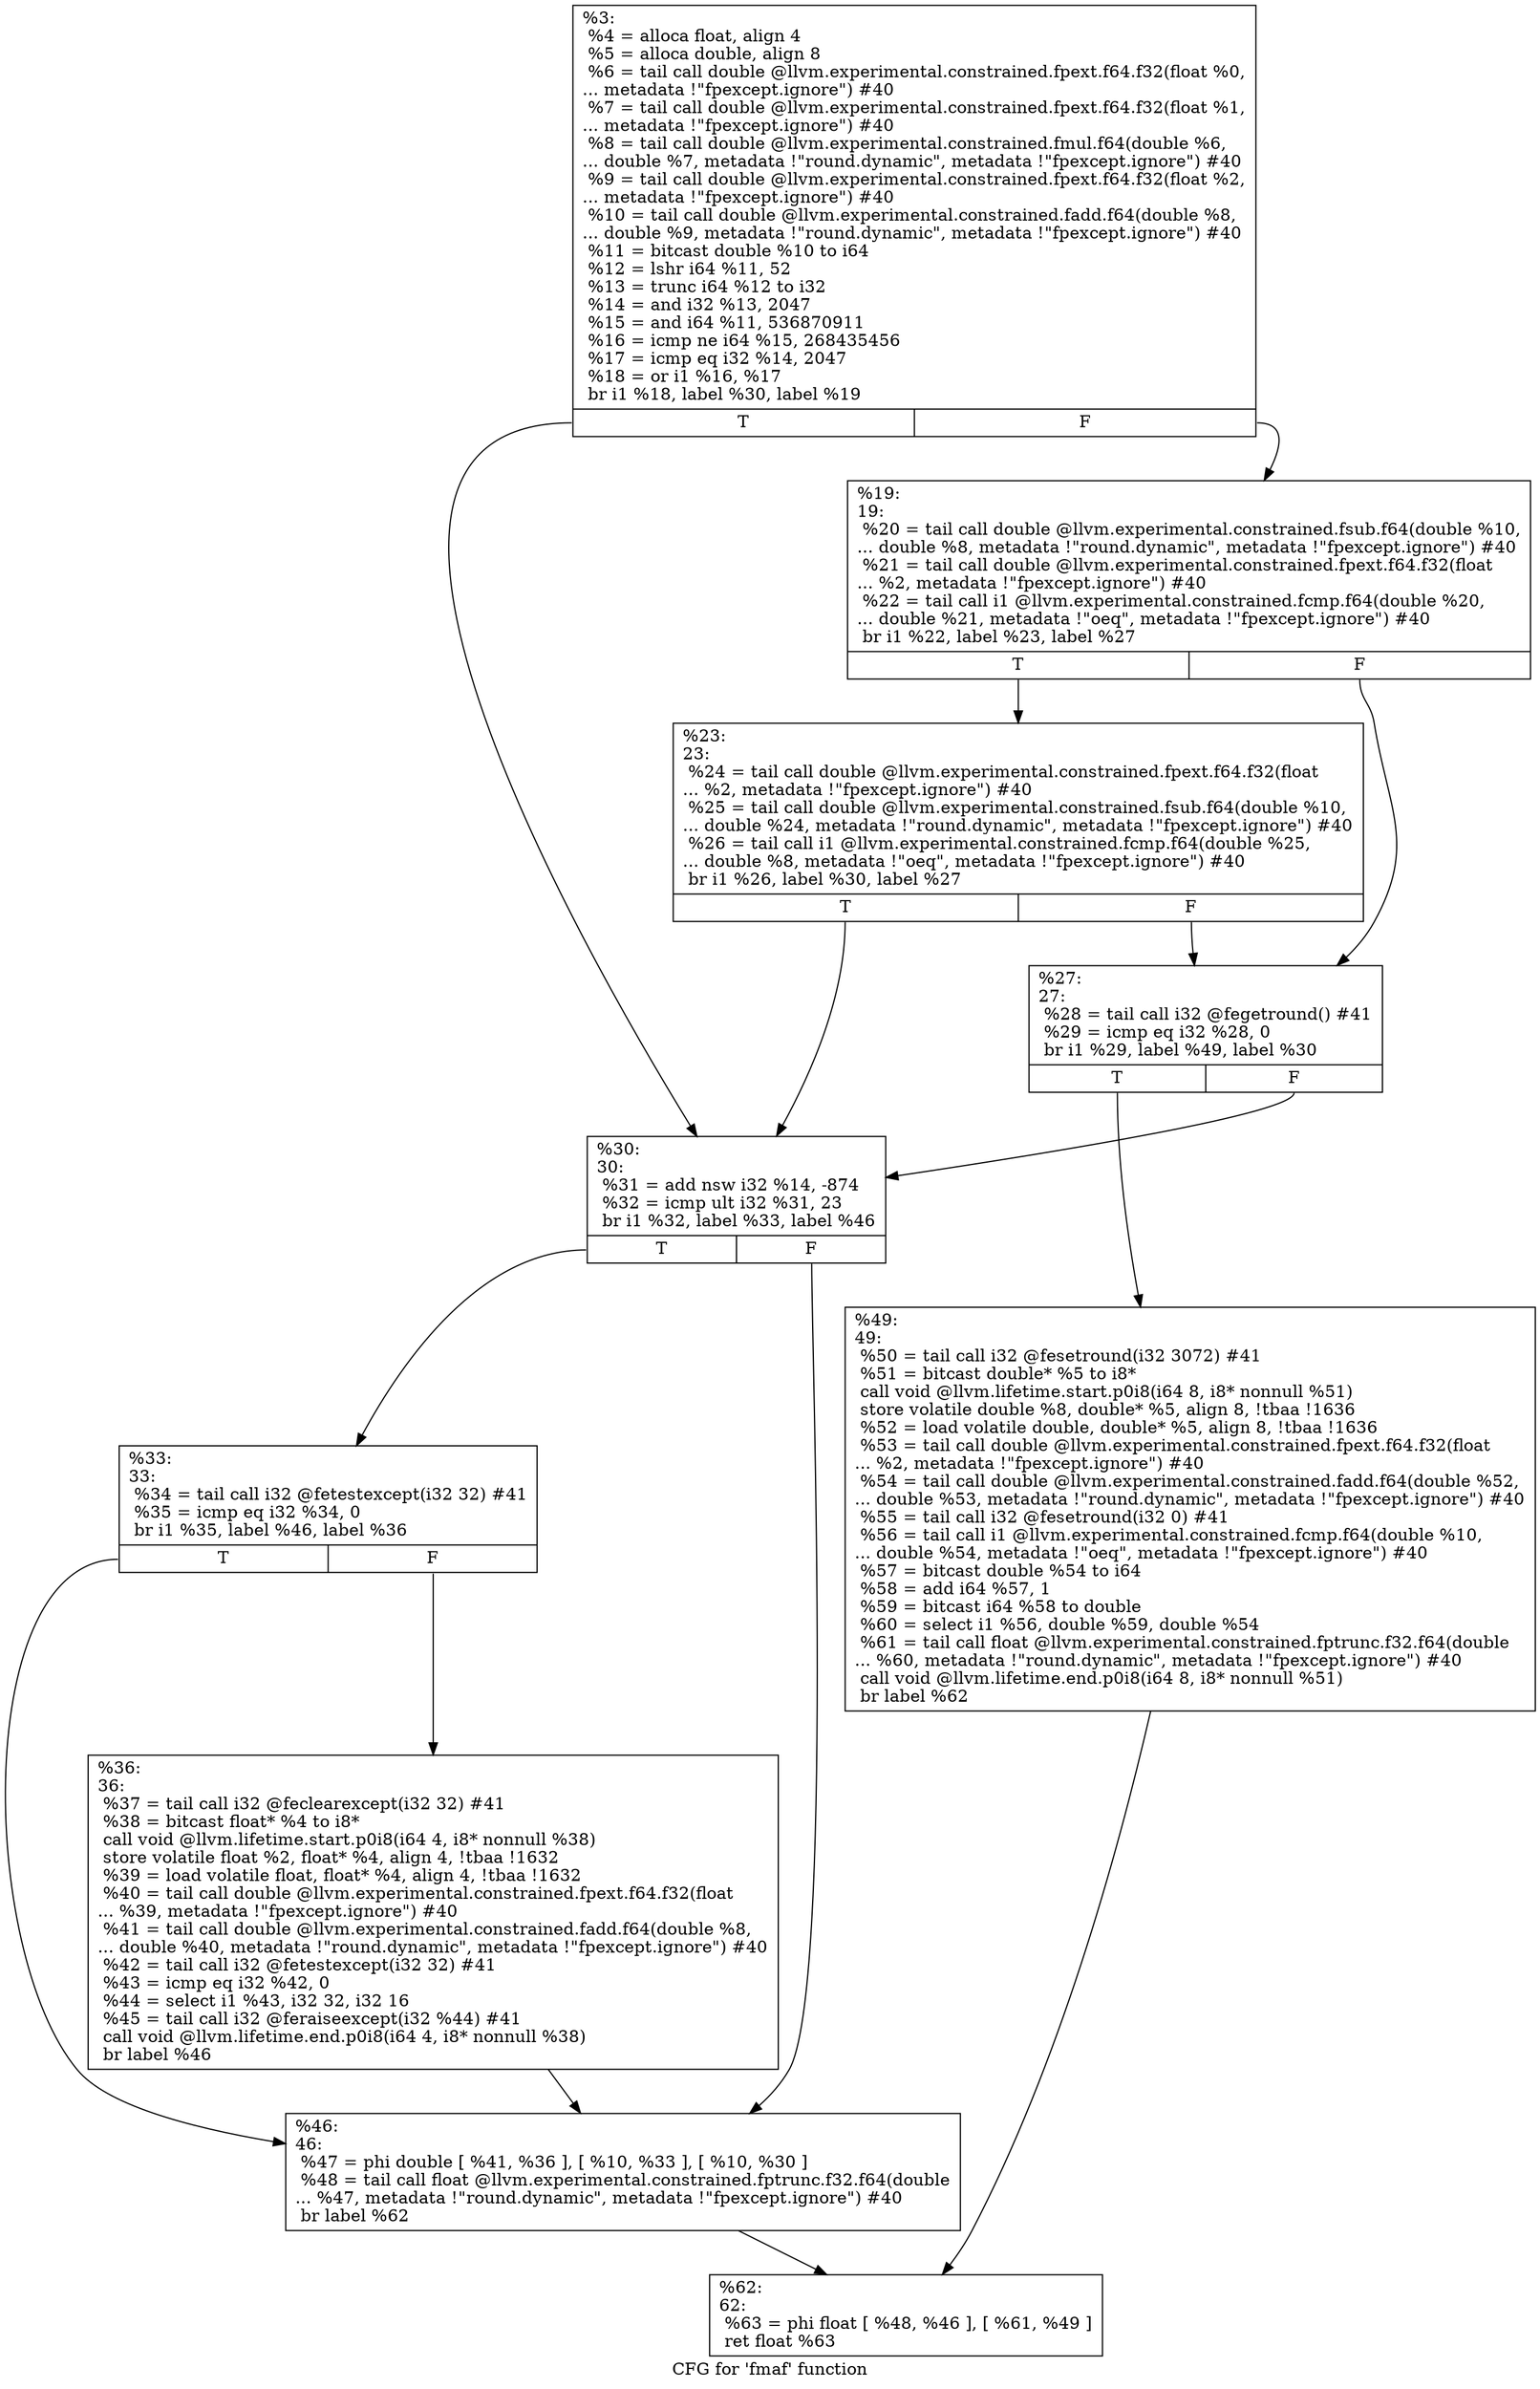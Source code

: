 digraph "CFG for 'fmaf' function" {
	label="CFG for 'fmaf' function";

	Node0x1fb29e0 [shape=record,label="{%3:\l  %4 = alloca float, align 4\l  %5 = alloca double, align 8\l  %6 = tail call double @llvm.experimental.constrained.fpext.f64.f32(float %0,\l... metadata !\"fpexcept.ignore\") #40\l  %7 = tail call double @llvm.experimental.constrained.fpext.f64.f32(float %1,\l... metadata !\"fpexcept.ignore\") #40\l  %8 = tail call double @llvm.experimental.constrained.fmul.f64(double %6,\l... double %7, metadata !\"round.dynamic\", metadata !\"fpexcept.ignore\") #40\l  %9 = tail call double @llvm.experimental.constrained.fpext.f64.f32(float %2,\l... metadata !\"fpexcept.ignore\") #40\l  %10 = tail call double @llvm.experimental.constrained.fadd.f64(double %8,\l... double %9, metadata !\"round.dynamic\", metadata !\"fpexcept.ignore\") #40\l  %11 = bitcast double %10 to i64\l  %12 = lshr i64 %11, 52\l  %13 = trunc i64 %12 to i32\l  %14 = and i32 %13, 2047\l  %15 = and i64 %11, 536870911\l  %16 = icmp ne i64 %15, 268435456\l  %17 = icmp eq i32 %14, 2047\l  %18 = or i1 %16, %17\l  br i1 %18, label %30, label %19\l|{<s0>T|<s1>F}}"];
	Node0x1fb29e0:s0 -> Node0x1fb3810;
	Node0x1fb29e0:s1 -> Node0x1fb3720;
	Node0x1fb3720 [shape=record,label="{%19:\l19:                                               \l  %20 = tail call double @llvm.experimental.constrained.fsub.f64(double %10,\l... double %8, metadata !\"round.dynamic\", metadata !\"fpexcept.ignore\") #40\l  %21 = tail call double @llvm.experimental.constrained.fpext.f64.f32(float\l... %2, metadata !\"fpexcept.ignore\") #40\l  %22 = tail call i1 @llvm.experimental.constrained.fcmp.f64(double %20,\l... double %21, metadata !\"oeq\", metadata !\"fpexcept.ignore\") #40\l  br i1 %22, label %23, label %27\l|{<s0>T|<s1>F}}"];
	Node0x1fb3720:s0 -> Node0x1fb3770;
	Node0x1fb3720:s1 -> Node0x1fb37c0;
	Node0x1fb3770 [shape=record,label="{%23:\l23:                                               \l  %24 = tail call double @llvm.experimental.constrained.fpext.f64.f32(float\l... %2, metadata !\"fpexcept.ignore\") #40\l  %25 = tail call double @llvm.experimental.constrained.fsub.f64(double %10,\l... double %24, metadata !\"round.dynamic\", metadata !\"fpexcept.ignore\") #40\l  %26 = tail call i1 @llvm.experimental.constrained.fcmp.f64(double %25,\l... double %8, metadata !\"oeq\", metadata !\"fpexcept.ignore\") #40\l  br i1 %26, label %30, label %27\l|{<s0>T|<s1>F}}"];
	Node0x1fb3770:s0 -> Node0x1fb3810;
	Node0x1fb3770:s1 -> Node0x1fb37c0;
	Node0x1fb37c0 [shape=record,label="{%27:\l27:                                               \l  %28 = tail call i32 @fegetround() #41\l  %29 = icmp eq i32 %28, 0\l  br i1 %29, label %49, label %30\l|{<s0>T|<s1>F}}"];
	Node0x1fb37c0:s0 -> Node0x1fb3950;
	Node0x1fb37c0:s1 -> Node0x1fb3810;
	Node0x1fb3810 [shape=record,label="{%30:\l30:                                               \l  %31 = add nsw i32 %14, -874\l  %32 = icmp ult i32 %31, 23\l  br i1 %32, label %33, label %46\l|{<s0>T|<s1>F}}"];
	Node0x1fb3810:s0 -> Node0x1fb3860;
	Node0x1fb3810:s1 -> Node0x1fb3900;
	Node0x1fb3860 [shape=record,label="{%33:\l33:                                               \l  %34 = tail call i32 @fetestexcept(i32 32) #41\l  %35 = icmp eq i32 %34, 0\l  br i1 %35, label %46, label %36\l|{<s0>T|<s1>F}}"];
	Node0x1fb3860:s0 -> Node0x1fb3900;
	Node0x1fb3860:s1 -> Node0x1fb38b0;
	Node0x1fb38b0 [shape=record,label="{%36:\l36:                                               \l  %37 = tail call i32 @feclearexcept(i32 32) #41\l  %38 = bitcast float* %4 to i8*\l  call void @llvm.lifetime.start.p0i8(i64 4, i8* nonnull %38)\l  store volatile float %2, float* %4, align 4, !tbaa !1632\l  %39 = load volatile float, float* %4, align 4, !tbaa !1632\l  %40 = tail call double @llvm.experimental.constrained.fpext.f64.f32(float\l... %39, metadata !\"fpexcept.ignore\") #40\l  %41 = tail call double @llvm.experimental.constrained.fadd.f64(double %8,\l... double %40, metadata !\"round.dynamic\", metadata !\"fpexcept.ignore\") #40\l  %42 = tail call i32 @fetestexcept(i32 32) #41\l  %43 = icmp eq i32 %42, 0\l  %44 = select i1 %43, i32 32, i32 16\l  %45 = tail call i32 @feraiseexcept(i32 %44) #41\l  call void @llvm.lifetime.end.p0i8(i64 4, i8* nonnull %38)\l  br label %46\l}"];
	Node0x1fb38b0 -> Node0x1fb3900;
	Node0x1fb3900 [shape=record,label="{%46:\l46:                                               \l  %47 = phi double [ %41, %36 ], [ %10, %33 ], [ %10, %30 ]\l  %48 = tail call float @llvm.experimental.constrained.fptrunc.f32.f64(double\l... %47, metadata !\"round.dynamic\", metadata !\"fpexcept.ignore\") #40\l  br label %62\l}"];
	Node0x1fb3900 -> Node0x1fb39a0;
	Node0x1fb3950 [shape=record,label="{%49:\l49:                                               \l  %50 = tail call i32 @fesetround(i32 3072) #41\l  %51 = bitcast double* %5 to i8*\l  call void @llvm.lifetime.start.p0i8(i64 8, i8* nonnull %51)\l  store volatile double %8, double* %5, align 8, !tbaa !1636\l  %52 = load volatile double, double* %5, align 8, !tbaa !1636\l  %53 = tail call double @llvm.experimental.constrained.fpext.f64.f32(float\l... %2, metadata !\"fpexcept.ignore\") #40\l  %54 = tail call double @llvm.experimental.constrained.fadd.f64(double %52,\l... double %53, metadata !\"round.dynamic\", metadata !\"fpexcept.ignore\") #40\l  %55 = tail call i32 @fesetround(i32 0) #41\l  %56 = tail call i1 @llvm.experimental.constrained.fcmp.f64(double %10,\l... double %54, metadata !\"oeq\", metadata !\"fpexcept.ignore\") #40\l  %57 = bitcast double %54 to i64\l  %58 = add i64 %57, 1\l  %59 = bitcast i64 %58 to double\l  %60 = select i1 %56, double %59, double %54\l  %61 = tail call float @llvm.experimental.constrained.fptrunc.f32.f64(double\l... %60, metadata !\"round.dynamic\", metadata !\"fpexcept.ignore\") #40\l  call void @llvm.lifetime.end.p0i8(i64 8, i8* nonnull %51)\l  br label %62\l}"];
	Node0x1fb3950 -> Node0x1fb39a0;
	Node0x1fb39a0 [shape=record,label="{%62:\l62:                                               \l  %63 = phi float [ %48, %46 ], [ %61, %49 ]\l  ret float %63\l}"];
}
